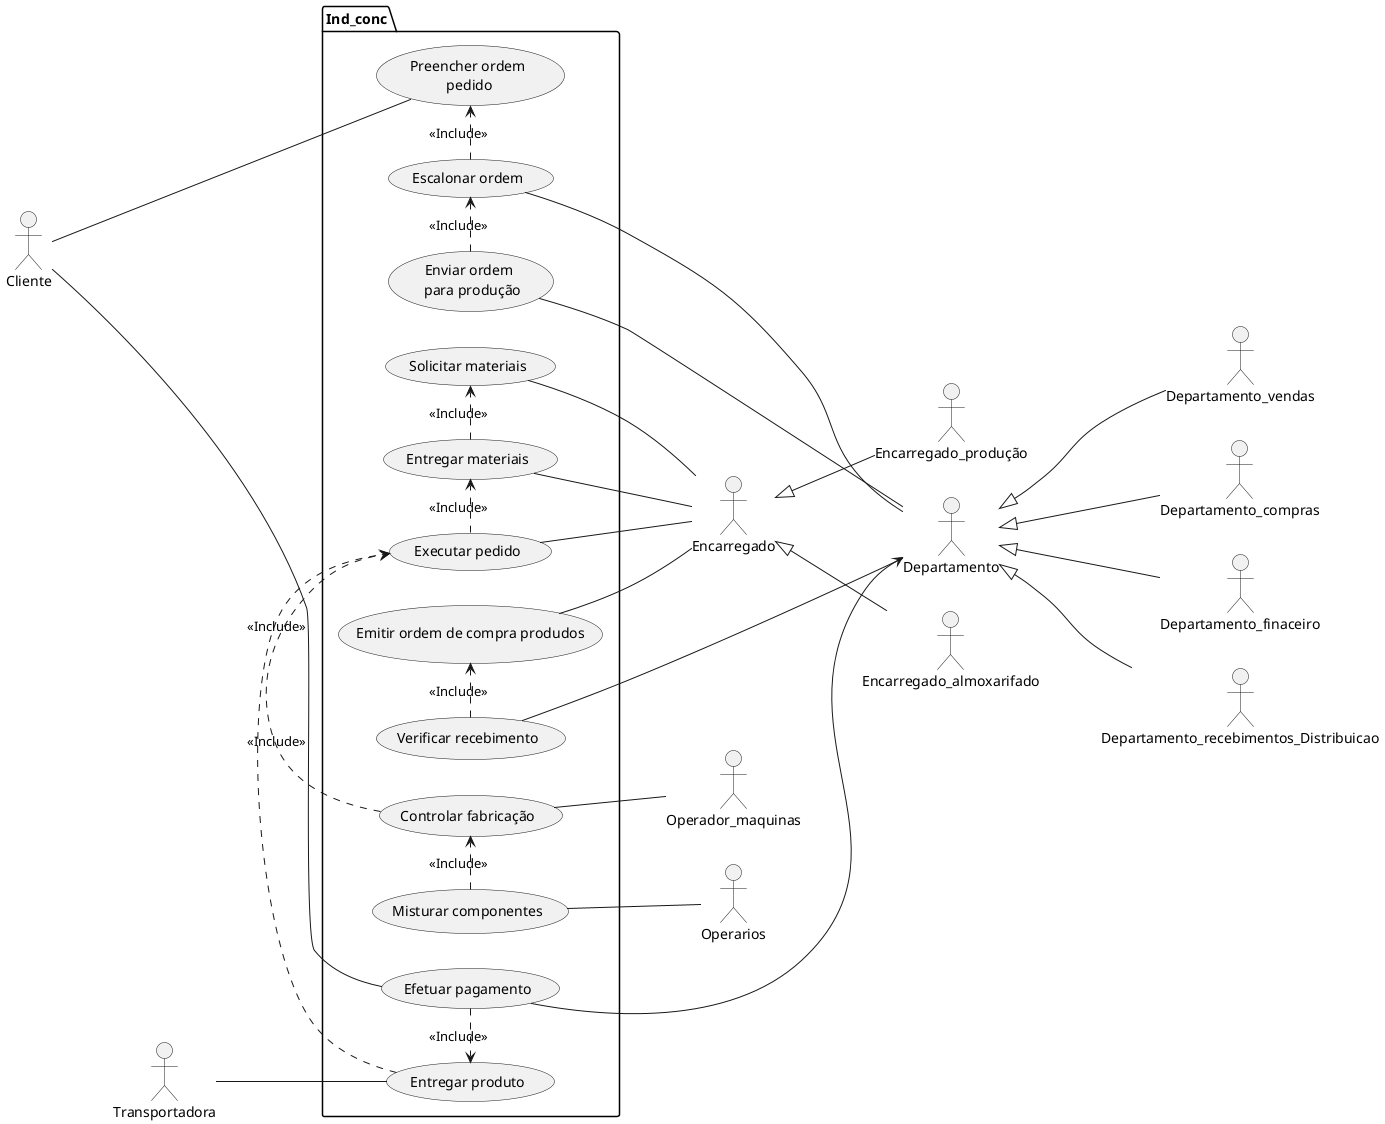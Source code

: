 @startuml Inc_conc
left to right direction

actor Cliente as Cl

actor Departamento_vendas as DpV
actor Departamento_compras as DpC
actor Departamento_finaceiro as DpF
actor Departamento_recebimentos_Distribuicao as DpR 
' departamento ou setor ?
actor Encarregado_produção as EnP
actor Encarregado_almoxarifado as EnA

actor Operador_maquinas as OpM
actor Operarios as Op
actor Transportadora as Tr

package Ind_conc{
  usecase "Preencher ordem\n pedido" as UC1
  usecase "Escalonar ordem" as UC2
  usecase "Enviar ordem \n para produção" as UC3
  usecase "Solicitar materiais" as UC4
  usecase "Entregar materiais" as UC5
  usecase "Executar pedido" as UC6
  usecase "Controlar fabricação" as UC7
  usecase "Misturar componentes" as UC8
  usecase "Emitir ordem de compra produdos" as UC9
  usecase "Verificar recebimento" as UC10
  usecase "Entregar produto" as UC11
  usecase "Efetuar pagamento" as UC12
}

Departamento <|-- DpV 
Departamento <|-- DpC
Departamento <|-- DpR
Departamento <|-- DpF

Encarregado <|-- EnP
Encarregado <|-- EnA

Cl -- UC1
UC2 -- Departamento
UC3 -- Departamento
UC4 -- Encarregado
UC5 -- Encarregado
UC6 -- Encarregado
UC7 -- OpM
UC8 -- Op
UC9 -- Encarregado
UC10 -- Departamento
Cl --- UC12
Tr -- UC11
UC12 ---> Departamento
UC2 .> UC1 : <<Include>>
UC3 .> UC2 : <<Include>>
UC6 .> UC5 : <<Include>>
UC5 .> UC4 : <<Include>>
UC7 .> UC6 : <<Include>>
UC8 .> UC7 : <<Include>>
UC10 .> UC9 : <<Include>>
UC11 .> UC6 : <<Include>>
UC12 .> UC11 : <<Include>>

@enduml